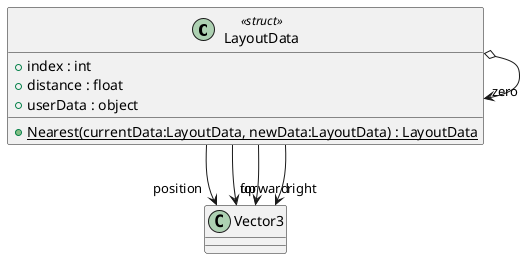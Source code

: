 @startuml
class LayoutData <<struct>> {
    + index : int
    + distance : float
    + userData : object
    + {static} Nearest(currentData:LayoutData, newData:LayoutData) : LayoutData
}
LayoutData --> "position" Vector3
LayoutData --> "forward" Vector3
LayoutData --> "up" Vector3
LayoutData --> "right" Vector3
LayoutData o-> "zero" LayoutData
@enduml
